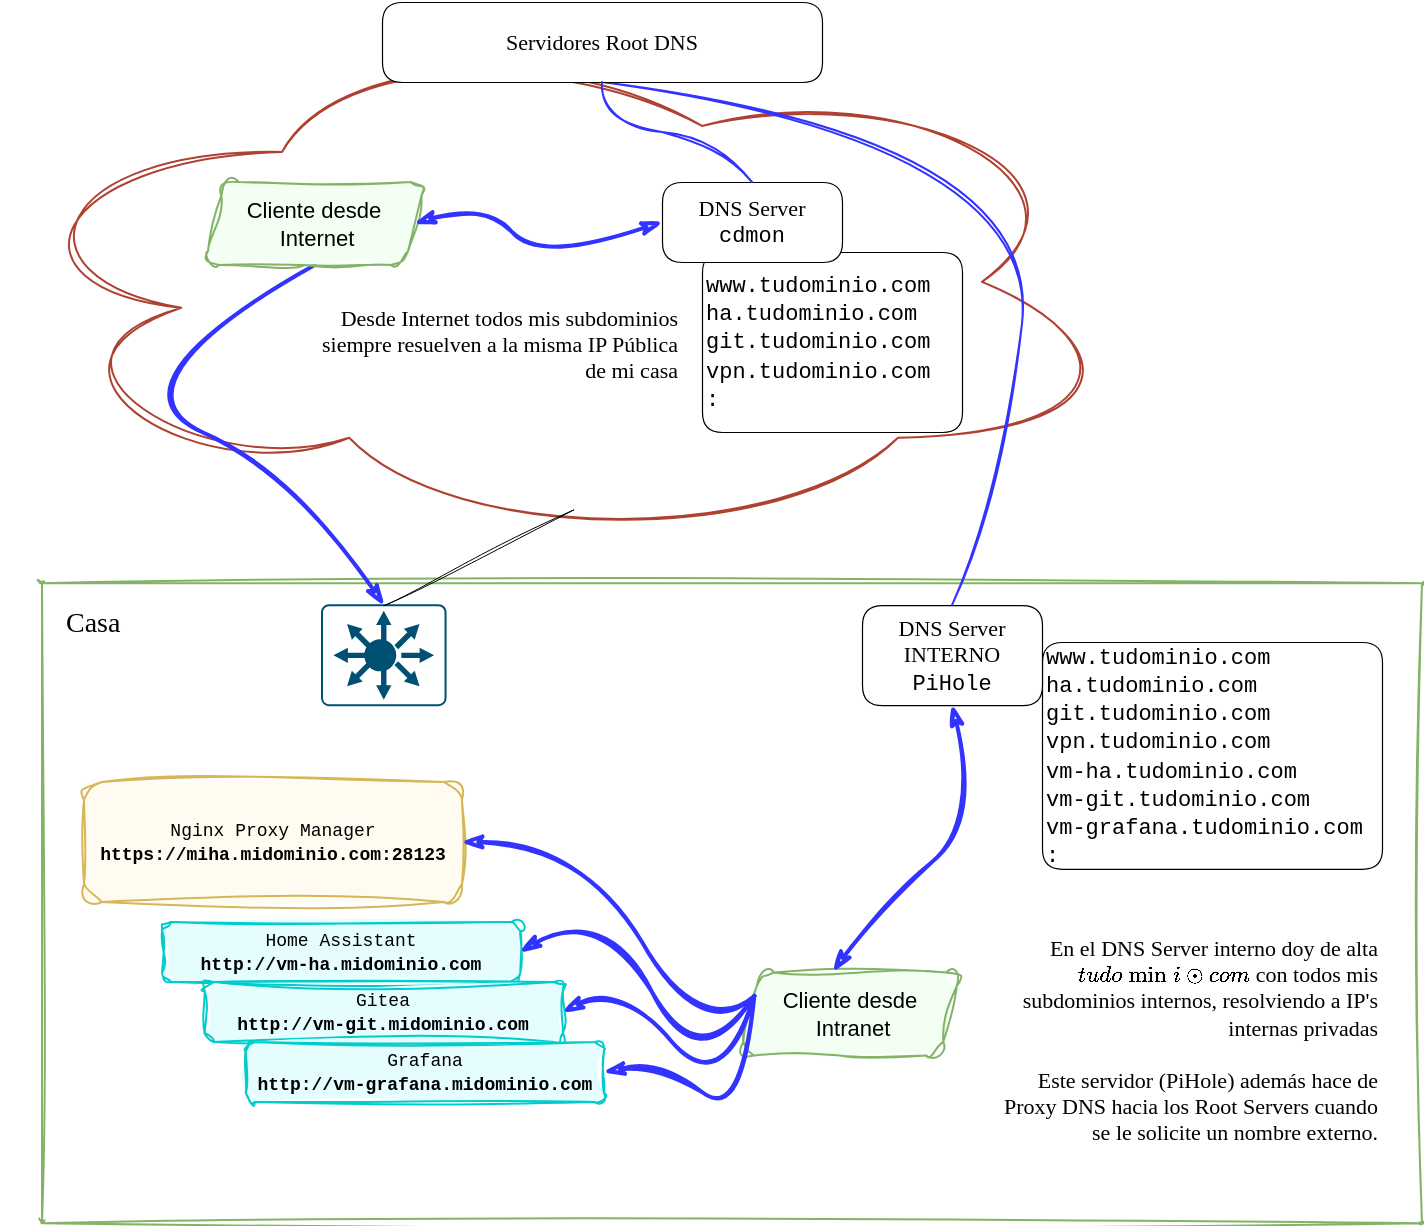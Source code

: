 <mxfile version="21.2.1" type="device">
  <diagram name="Page-1" id="sTeGwQV9_m6BofXgbJ5z">
    <mxGraphModel dx="1343" dy="1067" grid="1" gridSize="10" guides="1" tooltips="1" connect="1" arrows="1" fold="1" page="1" pageScale="1" pageWidth="1169" pageHeight="1654" math="0" shadow="0">
      <root>
        <mxCell id="0" />
        <mxCell id="1" parent="0" />
        <mxCell id="vNXa2KsQY14kPwiRae87-1" value="Casa" style="rounded=1;whiteSpace=wrap;html=1;align=left;spacingLeft=12;spacingTop=7;spacing=0;fontSize=14;fillColor=none;strokeColor=#82b366;verticalAlign=top;arcSize=0;strokeWidth=1;fontFamily=Verdana;sketch=1;curveFitting=1;jiggle=2;shadow=0;glass=0;fillStyle=auto;" parent="1" vertex="1">
          <mxGeometry x="80" y="340.58" width="690" height="320" as="geometry" />
        </mxCell>
        <mxCell id="z99PI1cJXAMRWRogK8VI-193" value="" style="ellipse;shape=cloud;whiteSpace=wrap;html=1;fillColor=none;strokeColor=#ae4132;fontSize=16;sketch=1;curveFitting=1;jiggle=2;fontFamily=Verdana;labelPosition=center;verticalLabelPosition=middle;align=center;verticalAlign=middle;" parent="1" vertex="1">
          <mxGeometry x="60" y="60" width="560" height="259.86" as="geometry" />
        </mxCell>
        <mxCell id="vNXa2KsQY14kPwiRae87-21" value="" style="group;" parent="1" vertex="1" connectable="0">
          <mxGeometry x="220" y="351.58" width="61.77" height="50" as="geometry" />
        </mxCell>
        <mxCell id="vNXa2KsQY14kPwiRae87-22" value="" style="rounded=1;whiteSpace=wrap;html=1;fillColor=none;arcSize=7;strokeColor=#005073;container=0;" parent="vNXa2KsQY14kPwiRae87-21" vertex="1">
          <mxGeometry width="61.77" height="50" as="geometry" />
        </mxCell>
        <mxCell id="vNXa2KsQY14kPwiRae87-23" value="" style="group" parent="vNXa2KsQY14kPwiRae87-21" vertex="1" connectable="0">
          <mxGeometry x="6.795" y="5.215" width="48.181" height="39.57" as="geometry" />
        </mxCell>
        <mxCell id="vNXa2KsQY14kPwiRae87-24" value="" style="shape=singleArrow;whiteSpace=wrap;html=1;fillColor=#005073;arrowWidth=0.283;arrowSize=0.381;strokeColor=#005073;container=0;rotation=-45;" parent="vNXa2KsQY14kPwiRae87-23" vertex="1">
          <mxGeometry x="28.538" y="7.22" width="14.825" height="6.0" as="geometry" />
        </mxCell>
        <mxCell id="vNXa2KsQY14kPwiRae87-25" value="" style="ellipse;whiteSpace=wrap;html=1;aspect=fixed;fillColor=#005073;strokeColor=#005073;" parent="vNXa2KsQY14kPwiRae87-23" vertex="1">
          <mxGeometry x="14.825" y="12.37" width="15" height="15" as="geometry" />
        </mxCell>
        <mxCell id="vNXa2KsQY14kPwiRae87-26" value="" style="shape=singleArrow;whiteSpace=wrap;html=1;fillColor=#005073;arrowWidth=0.283;arrowSize=0.381;strokeColor=#005073;container=0;rotation=0;" parent="vNXa2KsQY14kPwiRae87-23" vertex="1">
          <mxGeometry x="33.356" y="16.87" width="14.825" height="6.0" as="geometry" />
        </mxCell>
        <mxCell id="vNXa2KsQY14kPwiRae87-27" value="" style="shape=singleArrow;whiteSpace=wrap;html=1;fillColor=#005073;arrowWidth=0.283;arrowSize=0.381;strokeColor=#005073;container=0;rotation=45;" parent="vNXa2KsQY14kPwiRae87-23" vertex="1">
          <mxGeometry x="28.538" y="26.37" width="14.825" height="6.0" as="geometry" />
        </mxCell>
        <mxCell id="vNXa2KsQY14kPwiRae87-28" value="" style="shape=singleArrow;whiteSpace=wrap;html=1;fillColor=#005073;arrowWidth=0.283;arrowSize=0.381;strokeColor=#005073;container=0;rotation=-135;" parent="vNXa2KsQY14kPwiRae87-23" vertex="1">
          <mxGeometry x="4.324" y="7.22" width="14.825" height="6.0" as="geometry" />
        </mxCell>
        <mxCell id="vNXa2KsQY14kPwiRae87-29" value="" style="shape=singleArrow;whiteSpace=wrap;html=1;fillColor=#005073;arrowWidth=0.283;arrowSize=0.381;strokeColor=#005073;container=0;rotation=-180;" parent="vNXa2KsQY14kPwiRae87-23" vertex="1">
          <mxGeometry y="16.87" width="14.825" height="6.0" as="geometry" />
        </mxCell>
        <mxCell id="vNXa2KsQY14kPwiRae87-30" value="" style="shape=singleArrow;whiteSpace=wrap;html=1;fillColor=#005073;arrowWidth=0.283;arrowSize=0.381;strokeColor=#005073;container=0;rotation=-225;flipH=0;flipV=0;" parent="vNXa2KsQY14kPwiRae87-23" vertex="1">
          <mxGeometry x="4.324" y="26.37" width="14.825" height="6.0" as="geometry" />
        </mxCell>
        <mxCell id="vNXa2KsQY14kPwiRae87-31" value="" style="shape=singleArrow;whiteSpace=wrap;html=1;fillColor=#005073;arrowWidth=0.283;arrowSize=0.381;strokeColor=#005073;container=0;rotation=-90;" parent="vNXa2KsQY14kPwiRae87-23" vertex="1">
          <mxGeometry x="16.678" y="3.0" width="14.825" height="6.0" as="geometry" />
        </mxCell>
        <mxCell id="vNXa2KsQY14kPwiRae87-32" value="" style="shape=singleArrow;whiteSpace=wrap;html=1;fillColor=#005073;arrowWidth=0.283;arrowSize=0.381;strokeColor=#005073;container=0;rotation=90;" parent="vNXa2KsQY14kPwiRae87-23" vertex="1">
          <mxGeometry x="16.678" y="30.57" width="14.825" height="6.0" as="geometry" />
        </mxCell>
        <mxCell id="z99PI1cJXAMRWRogK8VI-212" value="" style="rounded=0;orthogonalLoop=1;jettySize=auto;html=1;startArrow=none;startFill=0;startSize=2;endSize=2;endArrow=none;endFill=0;exitX=0.5;exitY=0;exitDx=0;exitDy=0;sketch=1;curveFitting=1;jiggle=2;entryX=0.51;entryY=0.938;entryDx=0;entryDy=0;entryPerimeter=0;strokeWidth=0.5;" parent="1" target="z99PI1cJXAMRWRogK8VI-193" edge="1">
          <mxGeometry relative="1" as="geometry">
            <mxPoint x="250.885" y="351.58" as="sourcePoint" />
            <mxPoint x="280" y="271.58" as="targetPoint" />
          </mxGeometry>
        </mxCell>
        <mxCell id="pu2SGln_cWuoecxfrxfS-2" value="&lt;div style=&quot;&quot;&gt;&lt;span style=&quot;font-family: &amp;quot;Courier New&amp;quot;; background-color: initial;&quot;&gt;www.tudominio.com&lt;/span&gt;&lt;br&gt;&lt;/div&gt;&lt;div style=&quot;&quot;&gt;&lt;span style=&quot;font-family: &amp;quot;Courier New&amp;quot;; background-color: initial;&quot;&gt;ha.tudominio.com&lt;/span&gt;&lt;/div&gt;&lt;div style=&quot;&quot;&gt;&lt;span style=&quot;font-family: &amp;quot;Courier New&amp;quot;; background-color: initial;&quot;&gt;git.tudominio.com&lt;/span&gt;&lt;/div&gt;&lt;div style=&quot;&quot;&gt;&lt;font face=&quot;Courier New&quot;&gt;vpn.tudominio.com&lt;/font&gt;&lt;/div&gt;&lt;div style=&quot;&quot;&gt;&lt;font face=&quot;Courier New&quot;&gt;:&lt;/font&gt;&lt;/div&gt;" style="shape=parallelogram;perimeter=parallelogramPerimeter;whiteSpace=wrap;html=1;fixedSize=1;size=0;rounded=1;fontSize=11;strokeWidth=0.6;labelPosition=center;verticalLabelPosition=middle;align=left;verticalAlign=middle;" parent="1" vertex="1">
          <mxGeometry x="410" y="175" width="130" height="90" as="geometry" />
        </mxCell>
        <mxCell id="pu2SGln_cWuoecxfrxfS-3" value="&lt;div style=&quot;&quot;&gt;&lt;font face=&quot;Verdana&quot; data-font-src=&quot;https://fonts.googleapis.com/css?family=Rock+Salt&quot;&gt;DNS Server&lt;/font&gt;&lt;/div&gt;&lt;div style=&quot;&quot;&gt;&lt;font face=&quot;Courier New&quot; data-font-src=&quot;https://fonts.googleapis.com/css?family=Rock+Salt&quot;&gt;cdmon&lt;/font&gt;&lt;/div&gt;" style="shape=parallelogram;perimeter=parallelogramPerimeter;whiteSpace=wrap;html=1;fixedSize=1;size=0;rounded=1;fontSize=11;strokeWidth=0.6;labelPosition=center;verticalLabelPosition=middle;align=center;verticalAlign=middle;" parent="1" vertex="1">
          <mxGeometry x="390" y="140" width="90" height="40" as="geometry" />
        </mxCell>
        <mxCell id="pu2SGln_cWuoecxfrxfS-4" value="&lt;div style=&quot;&quot;&gt;&lt;span style=&quot;font-family: &amp;quot;Courier New&amp;quot;; background-color: initial;&quot;&gt;www.tudominio.com&lt;/span&gt;&lt;br&gt;&lt;/div&gt;&lt;div style=&quot;&quot;&gt;&lt;span style=&quot;font-family: &amp;quot;Courier New&amp;quot;; background-color: initial;&quot;&gt;ha.tudominio.com&lt;/span&gt;&lt;/div&gt;&lt;div style=&quot;&quot;&gt;&lt;span style=&quot;font-family: &amp;quot;Courier New&amp;quot;; background-color: initial;&quot;&gt;git.tudominio.com&lt;/span&gt;&lt;/div&gt;&lt;div style=&quot;&quot;&gt;&lt;font face=&quot;Courier New&quot;&gt;vpn.tudominio.com&lt;/font&gt;&lt;/div&gt;&lt;div style=&quot;&quot;&gt;&lt;font face=&quot;Courier New&quot;&gt;vm-ha.tudominio.com&lt;/font&gt;&lt;/div&gt;&lt;div style=&quot;&quot;&gt;&lt;font face=&quot;Courier New&quot;&gt;vm-git.tudominio.com&lt;/font&gt;&lt;/div&gt;&lt;div style=&quot;&quot;&gt;&lt;font face=&quot;Courier New&quot;&gt;vm-grafana.tudominio.com&lt;/font&gt;&lt;/div&gt;&lt;div style=&quot;&quot;&gt;&lt;font face=&quot;Courier New&quot;&gt;:&lt;/font&gt;&lt;/div&gt;" style="shape=parallelogram;perimeter=parallelogramPerimeter;whiteSpace=wrap;html=1;fixedSize=1;size=0;rounded=1;fontSize=11;strokeWidth=0.6;labelPosition=center;verticalLabelPosition=middle;align=left;verticalAlign=middle;" parent="1" vertex="1">
          <mxGeometry x="580" y="370" width="170" height="113.42" as="geometry" />
        </mxCell>
        <mxCell id="pu2SGln_cWuoecxfrxfS-5" value="&lt;div style=&quot;&quot;&gt;&lt;font face=&quot;Verdana&quot; data-font-src=&quot;https://fonts.googleapis.com/css?family=Rock+Salt&quot;&gt;DNS Server INTERNO&lt;/font&gt;&lt;/div&gt;&lt;div style=&quot;&quot;&gt;&lt;font face=&quot;Courier New&quot;&gt;PiHole&lt;/font&gt;&lt;/div&gt;" style="shape=parallelogram;perimeter=parallelogramPerimeter;whiteSpace=wrap;html=1;fixedSize=1;size=0;rounded=1;fontSize=11;strokeWidth=0.6;labelPosition=center;verticalLabelPosition=middle;align=center;verticalAlign=middle;" parent="1" vertex="1">
          <mxGeometry x="490" y="351.58" width="90" height="50" as="geometry" />
        </mxCell>
        <mxCell id="pu2SGln_cWuoecxfrxfS-6" value="" style="endArrow=none;html=1;entryX=0.5;entryY=1;entryDx=0;entryDy=0;curved=1;strokeColor=#3333FF;strokeWidth=2;sketch=1;curveFitting=1;jiggle=1;exitX=0.5;exitY=0;exitDx=0;exitDy=0;startArrow=classicThin;startFill=1;" parent="1" source="vNXa2KsQY14kPwiRae87-22" target="pu2SGln_cWuoecxfrxfS-7" edge="1">
          <mxGeometry width="50" height="50" relative="1" as="geometry">
            <mxPoint x="270" y="305.78" as="sourcePoint" />
            <mxPoint x="410" y="150" as="targetPoint" />
            <Array as="points">
              <mxPoint x="210" y="290" />
              <mxPoint x="110" y="240" />
            </Array>
          </mxGeometry>
        </mxCell>
        <mxCell id="pu2SGln_cWuoecxfrxfS-7" value="Cliente desde&lt;br&gt;&amp;nbsp;Internet" style="shape=parallelogram;perimeter=parallelogramPerimeter;whiteSpace=wrap;html=1;fixedSize=1;size=10;rounded=1;sketch=1;curveFitting=1;jiggle=2;fontSize=11;strokeWidth=1;fillColor=#F2FFF2;strokeColor=#82b366;fillStyle=solid;arcSize=14;" parent="1" vertex="1">
          <mxGeometry x="161.33" y="140" width="110" height="41.52" as="geometry" />
        </mxCell>
        <mxCell id="pu2SGln_cWuoecxfrxfS-8" value="" style="endArrow=classicThin;html=1;entryX=1;entryY=0.5;entryDx=0;entryDy=0;curved=1;strokeColor=#3333FF;strokeWidth=2;sketch=1;curveFitting=1;jiggle=1;exitX=0;exitY=0.5;exitDx=0;exitDy=0;startArrow=classicThin;startFill=1;endFill=1;" parent="1" source="pu2SGln_cWuoecxfrxfS-3" target="pu2SGln_cWuoecxfrxfS-7" edge="1">
          <mxGeometry width="50" height="50" relative="1" as="geometry">
            <mxPoint x="261" y="425" as="sourcePoint" />
            <mxPoint x="145" y="205" as="targetPoint" />
            <Array as="points">
              <mxPoint x="330" y="180" />
              <mxPoint x="300" y="150" />
            </Array>
          </mxGeometry>
        </mxCell>
        <mxCell id="pu2SGln_cWuoecxfrxfS-9" value="&lt;div style=&quot;border-color: var(--border-color); color: rgb(0, 0, 0); font-size: 10px; font-style: normal; font-variant-ligatures: normal; font-variant-caps: normal; font-weight: 400; letter-spacing: normal; orphans: 2; text-indent: 0px; text-transform: none; widows: 2; word-spacing: 0px; -webkit-text-stroke-width: 0px; background-color: rgb(251, 251, 251); text-decoration-thickness: initial; text-decoration-style: initial; text-decoration-color: initial;&quot;&gt;&lt;/div&gt;&lt;font style=&quot;font-size: 11px;&quot;&gt;Desde Internet todos mis subdominios siempre resuelven a la misma IP Pública de mi casa&lt;/font&gt;" style="text;whiteSpace=wrap;html=1;fontSize=10;align=right;fontFamily=Verdana;" parent="1" vertex="1">
          <mxGeometry x="210" y="195" width="190" height="50" as="geometry" />
        </mxCell>
        <mxCell id="pu2SGln_cWuoecxfrxfS-16" value="&lt;span style=&quot;border-color: var(--border-color); font-size: 9px; text-align: left; background-color: initial;&quot;&gt;&lt;font style=&quot;border-color: var(--border-color); font-size: 9px;&quot; face=&quot;Courier New&quot;&gt;Nginx Proxy Manager&lt;br&gt;&lt;b&gt;https://miha.midominio.com:28123&lt;/b&gt;&lt;/font&gt;&lt;/span&gt;" style="rounded=1;whiteSpace=wrap;html=1;sketch=1;curveFitting=1;jiggle=2;fillColor=#FFFBF0;strokeColor=#d6b656;fillStyle=solid;fontSize=9;" parent="1" vertex="1">
          <mxGeometry x="101" y="440" width="189" height="60" as="geometry" />
        </mxCell>
        <mxCell id="pu2SGln_cWuoecxfrxfS-17" value="&lt;span style=&quot;border-color: var(--border-color); font-size: 9px; text-align: left; background-color: initial;&quot;&gt;&lt;font style=&quot;border-color: var(--border-color); font-size: 9px;&quot; face=&quot;Courier New&quot;&gt;Home Assistant&lt;br&gt;&lt;b&gt;http://vm-ha.midominio.com&lt;/b&gt;&lt;/font&gt;&lt;/span&gt;" style="rounded=1;whiteSpace=wrap;html=1;sketch=1;curveFitting=1;jiggle=2;fillColor=#E6FDFF;strokeColor=#00CCCC;fillStyle=solid;fontSize=9;" parent="1" vertex="1">
          <mxGeometry x="140" y="510" width="179.12" height="30" as="geometry" />
        </mxCell>
        <mxCell id="pu2SGln_cWuoecxfrxfS-18" value="Cliente desde&lt;br&gt;&amp;nbsp;Intranet" style="shape=parallelogram;perimeter=parallelogramPerimeter;whiteSpace=wrap;html=1;fixedSize=1;size=10;rounded=1;sketch=1;curveFitting=1;jiggle=2;fontSize=11;strokeWidth=1;fillColor=#F2FFF2;strokeColor=#82b366;fillStyle=solid;arcSize=14;" parent="1" vertex="1">
          <mxGeometry x="429" y="535.24" width="110" height="41.52" as="geometry" />
        </mxCell>
        <mxCell id="pu2SGln_cWuoecxfrxfS-19" value="" style="endArrow=classicThin;html=1;entryX=0.425;entryY=-0.015;entryDx=0;entryDy=0;curved=1;strokeColor=#3333FF;strokeWidth=2;sketch=1;curveFitting=1;jiggle=1;exitX=0.5;exitY=1;exitDx=0;exitDy=0;startArrow=classicThin;startFill=1;endFill=1;entryPerimeter=0;" parent="1" source="pu2SGln_cWuoecxfrxfS-5" target="pu2SGln_cWuoecxfrxfS-18" edge="1">
          <mxGeometry width="50" height="50" relative="1" as="geometry">
            <mxPoint x="371" y="173" as="sourcePoint" />
            <mxPoint x="235" y="204" as="targetPoint" />
            <Array as="points">
              <mxPoint x="550" y="460" />
              <mxPoint x="500" y="500" />
            </Array>
          </mxGeometry>
        </mxCell>
        <mxCell id="pu2SGln_cWuoecxfrxfS-21" value="" style="endArrow=none;html=1;entryX=0;entryY=0.25;entryDx=0;entryDy=0;curved=1;strokeColor=#3333FF;strokeWidth=2;sketch=1;curveFitting=1;jiggle=1;exitX=1;exitY=0.5;exitDx=0;exitDy=0;startArrow=classicThin;startFill=1;" parent="1" source="pu2SGln_cWuoecxfrxfS-16" target="pu2SGln_cWuoecxfrxfS-18" edge="1">
          <mxGeometry width="50" height="50" relative="1" as="geometry">
            <mxPoint x="530" y="677" as="sourcePoint" />
            <mxPoint x="454" y="540" as="targetPoint" />
            <Array as="points">
              <mxPoint x="350" y="470" />
              <mxPoint x="410" y="570" />
            </Array>
          </mxGeometry>
        </mxCell>
        <mxCell id="pu2SGln_cWuoecxfrxfS-22" value="&lt;span style=&quot;border-color: var(--border-color); font-size: 9px; text-align: left; background-color: initial;&quot;&gt;&lt;font style=&quot;border-color: var(--border-color); font-size: 9px;&quot; face=&quot;Courier New&quot;&gt;Gitea&lt;br&gt;&lt;b&gt;http://vm-git.midominio.com&lt;/b&gt;&lt;/font&gt;&lt;/span&gt;" style="rounded=1;whiteSpace=wrap;html=1;sketch=1;curveFitting=1;jiggle=2;fillColor=#E6FDFF;strokeColor=#00CCCC;fillStyle=solid;fontSize=9;" parent="1" vertex="1">
          <mxGeometry x="161.33" y="540" width="179.12" height="30" as="geometry" />
        </mxCell>
        <mxCell id="pu2SGln_cWuoecxfrxfS-23" value="&lt;span style=&quot;border-color: var(--border-color); font-size: 9px; text-align: left; background-color: initial;&quot;&gt;&lt;font style=&quot;border-color: var(--border-color); font-size: 9px;&quot; face=&quot;Courier New&quot;&gt;Grafana&lt;br&gt;&lt;b&gt;http://vm-grafana.midominio.com&lt;/b&gt;&lt;/font&gt;&lt;/span&gt;" style="rounded=1;whiteSpace=wrap;html=1;sketch=1;curveFitting=1;jiggle=2;fillColor=#E6FDFF;strokeColor=#00CCCC;fillStyle=solid;fontSize=9;" parent="1" vertex="1">
          <mxGeometry x="181.88" y="570" width="179.12" height="30" as="geometry" />
        </mxCell>
        <mxCell id="pu2SGln_cWuoecxfrxfS-24" value="" style="endArrow=none;html=1;entryX=0.5;entryY=0;entryDx=0;entryDy=0;curved=1;strokeColor=#3333FF;strokeWidth=1;sketch=1;curveFitting=1;jiggle=1;exitX=0.5;exitY=1;exitDx=0;exitDy=0;startArrow=none;startFill=0;endFill=0;" parent="1" source="pu2SGln_cWuoecxfrxfS-27" target="pu2SGln_cWuoecxfrxfS-5" edge="1">
          <mxGeometry width="50" height="50" relative="1" as="geometry">
            <mxPoint x="583" y="163.58" as="sourcePoint" />
            <mxPoint x="587" y="340.58" as="targetPoint" />
            <Array as="points">
              <mxPoint x="580" y="120" />
              <mxPoint x="560" y="301.58" />
            </Array>
          </mxGeometry>
        </mxCell>
        <mxCell id="pu2SGln_cWuoecxfrxfS-27" value="&lt;div style=&quot;&quot;&gt;&lt;span style=&quot;background-color: initial;&quot;&gt;&lt;font face=&quot;Verdana&quot;&gt;Servidores Root DNS&lt;/font&gt;&lt;/span&gt;&lt;br&gt;&lt;/div&gt;" style="shape=parallelogram;perimeter=parallelogramPerimeter;whiteSpace=wrap;html=1;fixedSize=1;size=0;rounded=1;fontSize=11;strokeWidth=0.6;labelPosition=center;verticalLabelPosition=middle;align=center;verticalAlign=middle;" parent="1" vertex="1">
          <mxGeometry x="250.0" y="50" width="220" height="40" as="geometry" />
        </mxCell>
        <mxCell id="pu2SGln_cWuoecxfrxfS-29" value="" style="endArrow=none;html=1;entryX=0.5;entryY=0;entryDx=0;entryDy=0;curved=1;strokeColor=#3333FF;strokeWidth=1;sketch=1;curveFitting=1;jiggle=1;exitX=0.5;exitY=1;exitDx=0;exitDy=0;startArrow=none;startFill=0;endFill=0;" parent="1" source="pu2SGln_cWuoecxfrxfS-27" target="pu2SGln_cWuoecxfrxfS-3" edge="1">
          <mxGeometry width="50" height="50" relative="1" as="geometry">
            <mxPoint x="457" y="110" as="sourcePoint" />
            <mxPoint x="605" y="362" as="targetPoint" />
            <Array as="points">
              <mxPoint x="360" y="110" />
              <mxPoint x="420" y="120" />
            </Array>
          </mxGeometry>
        </mxCell>
        <mxCell id="pu2SGln_cWuoecxfrxfS-30" value="&lt;div style=&quot;border-color: var(--border-color); color: rgb(0, 0, 0); font-size: 10px; font-style: normal; font-variant-ligatures: normal; font-variant-caps: normal; font-weight: 400; letter-spacing: normal; orphans: 2; text-indent: 0px; text-transform: none; widows: 2; word-spacing: 0px; -webkit-text-stroke-width: 0px; background-color: rgb(251, 251, 251); text-decoration-thickness: initial; text-decoration-style: initial; text-decoration-color: initial;&quot;&gt;&lt;/div&gt;&lt;font style=&quot;font-size: 11px;&quot;&gt;En el DNS Server interno doy de alta `tudominio.com` con todos mis subdominios internos, resolviendo a IP&#39;s internas privadas&lt;br&gt;&lt;br&gt;Este servidor (PiHole) además hace de Proxy DNS hacia los Root Servers cuando se le solicite un nombre externo.&lt;br&gt;&lt;/font&gt;" style="text;whiteSpace=wrap;html=1;fontSize=10;align=right;fontFamily=Verdana;" parent="1" vertex="1">
          <mxGeometry x="550" y="510" width="200" height="120" as="geometry" />
        </mxCell>
        <mxCell id="pu2SGln_cWuoecxfrxfS-31" value="" style="endArrow=none;html=1;curved=1;strokeColor=#3333FF;strokeWidth=2;sketch=1;curveFitting=1;jiggle=1;exitX=1;exitY=0.5;exitDx=0;exitDy=0;startArrow=classicThin;startFill=1;entryX=0;entryY=0.25;entryDx=0;entryDy=0;" parent="1" source="pu2SGln_cWuoecxfrxfS-17" target="pu2SGln_cWuoecxfrxfS-18" edge="1">
          <mxGeometry width="50" height="50" relative="1" as="geometry">
            <mxPoint x="300" y="480" as="sourcePoint" />
            <mxPoint x="450" y="590" as="targetPoint" />
            <Array as="points">
              <mxPoint x="360" y="500" />
              <mxPoint x="410" y="590" />
            </Array>
          </mxGeometry>
        </mxCell>
        <mxCell id="pu2SGln_cWuoecxfrxfS-32" value="" style="endArrow=none;html=1;curved=1;strokeColor=#3333FF;strokeWidth=2;sketch=1;curveFitting=1;jiggle=1;exitX=1;exitY=0.5;exitDx=0;exitDy=0;startArrow=classicThin;startFill=1;entryX=0;entryY=0.25;entryDx=0;entryDy=0;" parent="1" source="pu2SGln_cWuoecxfrxfS-22" target="pu2SGln_cWuoecxfrxfS-18" edge="1">
          <mxGeometry width="50" height="50" relative="1" as="geometry">
            <mxPoint x="329" y="535" as="sourcePoint" />
            <mxPoint x="450" y="590" as="targetPoint" />
            <Array as="points">
              <mxPoint x="370" y="540" />
              <mxPoint x="420" y="600" />
            </Array>
          </mxGeometry>
        </mxCell>
        <mxCell id="pu2SGln_cWuoecxfrxfS-33" value="" style="endArrow=none;html=1;curved=1;strokeColor=#3333FF;strokeWidth=2;sketch=1;curveFitting=1;jiggle=1;exitX=1;exitY=0.5;exitDx=0;exitDy=0;startArrow=classicThin;startFill=1;entryX=0;entryY=0.25;entryDx=0;entryDy=0;" parent="1" source="pu2SGln_cWuoecxfrxfS-23" target="pu2SGln_cWuoecxfrxfS-18" edge="1">
          <mxGeometry width="50" height="50" relative="1" as="geometry">
            <mxPoint x="350" y="565" as="sourcePoint" />
            <mxPoint x="450" y="590" as="targetPoint" />
            <Array as="points">
              <mxPoint x="390" y="580" />
              <mxPoint x="430" y="610" />
            </Array>
          </mxGeometry>
        </mxCell>
      </root>
    </mxGraphModel>
  </diagram>
</mxfile>
